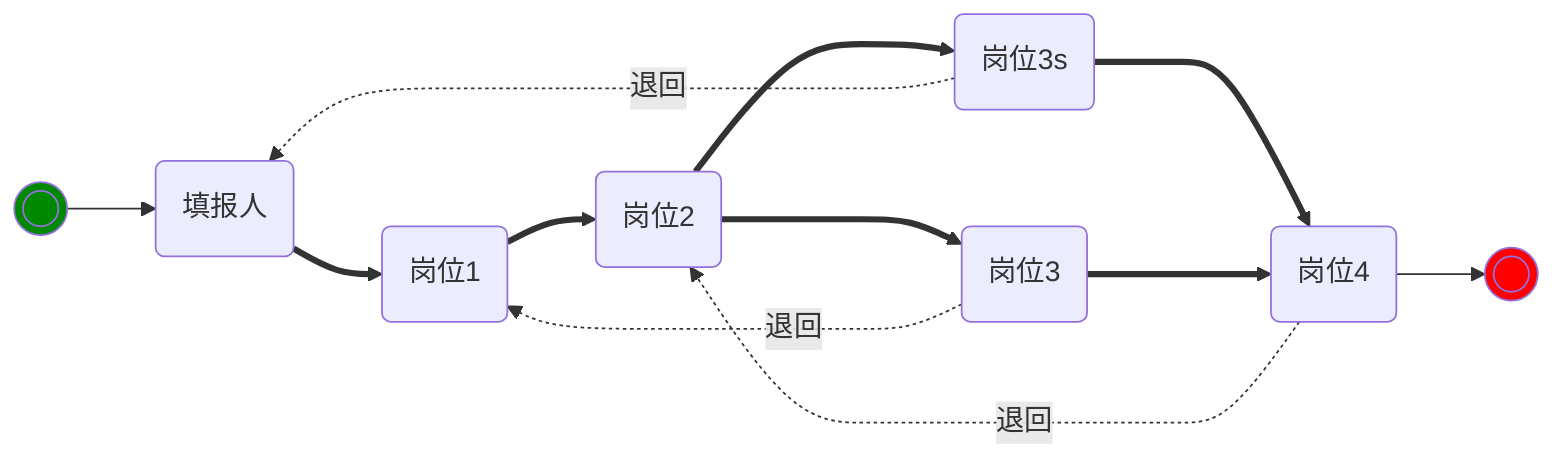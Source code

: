 flowchart LR
	classDef sc fill:#080
	classDef ec fill:#f00
	node-start((( ))):::sc
	--> node-1(填报人)
	==> node-2(岗位1)
	==> node-3(岗位2)
	===> node-4s(岗位3s) & node-4(岗位3)
	===> node-5(岗位4)
	--> node-end((( ))):::ec
	node-4 -. 退回 .-> node-2
	node-4s -. 退回 .-> node-1
	node-5 -. 退回 .-> node-3